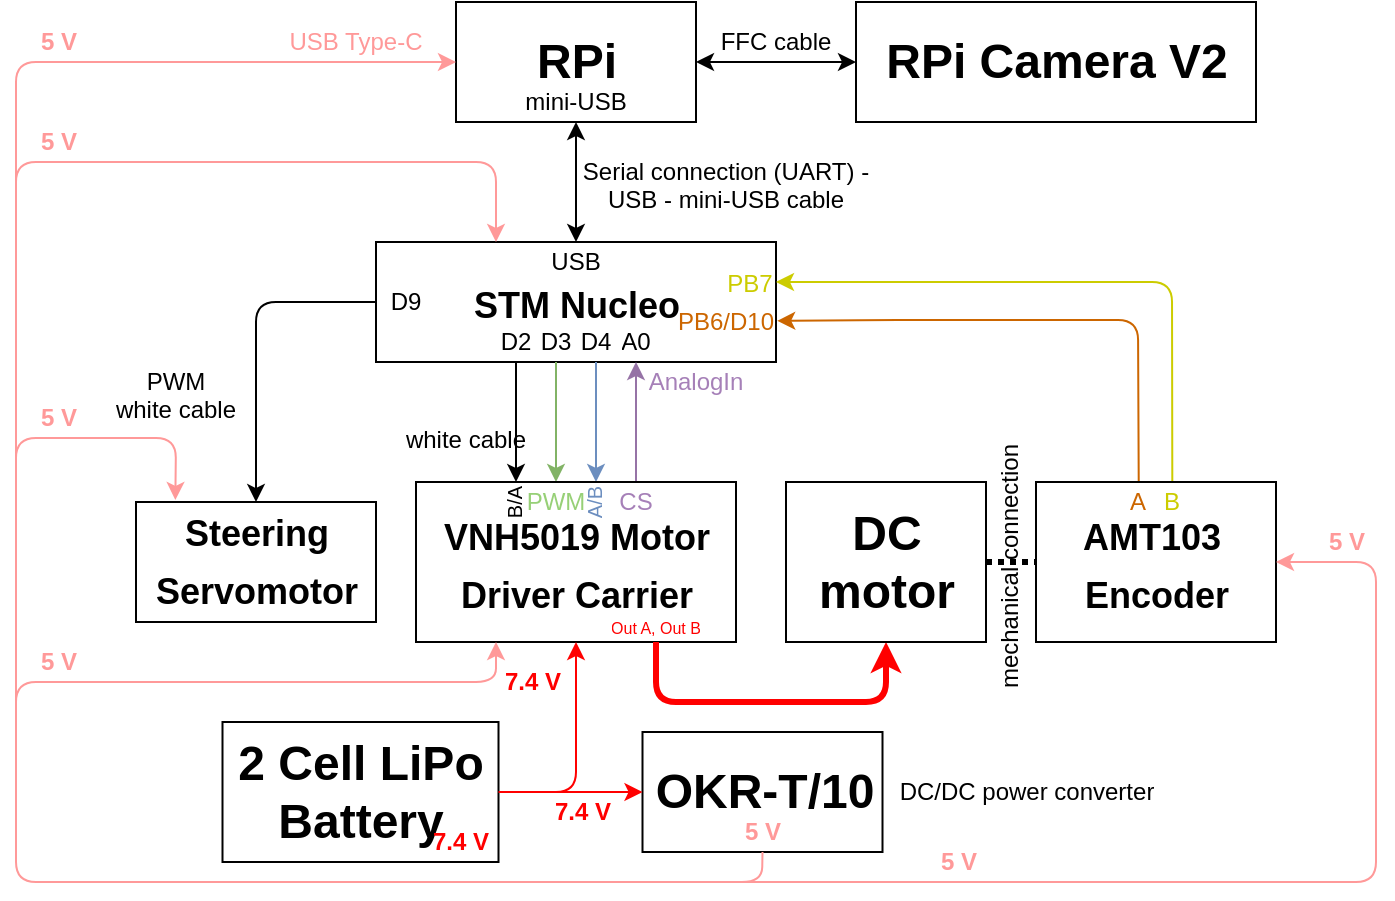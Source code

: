<mxfile type="device" version="12.2.3" pages="1"><diagram id="4rAaYGAfijBzFg9n9Rul" name="Page-1"><mxGraphModel grid="1" dx="1408" dy="737" gridSize="10" guides="1" tooltips="1" connect="1" arrows="1" fold="1" page="1" pageScale="1" pageWidth="1169" pageHeight="827" math="0" shadow="0"><root><mxCell id="0"/><mxCell id="1" parent="0"/><mxCell id="EYuSVxpWDqdNQG-m2AhY-163" value="" parent="1" vertex="1" style="group" connectable="0"><mxGeometry as="geometry" height="440" width="687" y="192" x="190"/></mxCell><mxCell id="EYuSVxpWDqdNQG-m2AhY-162" value="" parent="EYuSVxpWDqdNQG-m2AhY-163" vertex="1" style="group" connectable="0"><mxGeometry as="geometry" height="440" width="687"/></mxCell><mxCell id="EYuSVxpWDqdNQG-m2AhY-1" value="" parent="EYuSVxpWDqdNQG-m2AhY-162" vertex="1" style="rounded=0;whiteSpace=wrap;html=1;"><mxGeometry as="geometry" height="60" width="120" x="220"/></mxCell><mxCell id="EYuSVxpWDqdNQG-m2AhY-2" value="RPi" parent="EYuSVxpWDqdNQG-m2AhY-162" vertex="1" style="text;strokeColor=none;fillColor=none;html=1;fontSize=24;fontStyle=1;verticalAlign=middle;align=center;"><mxGeometry as="geometry" height="40" width="100" y="10" x="230"/></mxCell><mxCell id="EYuSVxpWDqdNQG-m2AhY-7" value="" parent="EYuSVxpWDqdNQG-m2AhY-162" style="endArrow=classic;startArrow=classic;html=1;exitX=0;exitY=0.5;exitDx=0;exitDy=0;entryX=1;entryY=0.5;entryDx=0;entryDy=0;" target="EYuSVxpWDqdNQG-m2AhY-1" source="EYuSVxpWDqdNQG-m2AhY-5" edge="1"><mxGeometry as="geometry" height="50" width="50" relative="1"><mxPoint as="sourcePoint" y="130" x="180"/><mxPoint as="targetPoint" y="80" x="230"/></mxGeometry></mxCell><UserObject id="EYuSVxpWDqdNQG-m2AhY-8" name="Variable" label="FFC cable" placeholders="1"><mxCell parent="EYuSVxpWDqdNQG-m2AhY-162" vertex="1" style="text;html=1;strokeColor=none;fillColor=none;align=center;verticalAlign=middle;whiteSpace=wrap;overflow=hidden;"><mxGeometry as="geometry" height="20" width="80" y="10" x="340"/></mxCell></UserObject><mxCell id="EYuSVxpWDqdNQG-m2AhY-9" value="" parent="EYuSVxpWDqdNQG-m2AhY-162" vertex="1" style="group" connectable="0"><mxGeometry as="geometry" height="60" width="200" x="420"/></mxCell><mxCell id="EYuSVxpWDqdNQG-m2AhY-5" value="" parent="EYuSVxpWDqdNQG-m2AhY-9" vertex="1" style="rounded=0;whiteSpace=wrap;html=1;"><mxGeometry as="geometry" height="60" width="200"/></mxCell><mxCell id="EYuSVxpWDqdNQG-m2AhY-6" value="RPi Camera V2" parent="EYuSVxpWDqdNQG-m2AhY-9" vertex="1" style="text;strokeColor=none;fillColor=none;html=1;fontSize=24;fontStyle=1;verticalAlign=middle;align=center;"><mxGeometry as="geometry" height="40" width="100" y="10" x="50"/></mxCell><mxCell id="EYuSVxpWDqdNQG-m2AhY-13" value="" parent="EYuSVxpWDqdNQG-m2AhY-162" vertex="1" style="group" connectable="0"><mxGeometry as="geometry" height="80" width="165" y="120" x="220"/></mxCell><mxCell id="EYuSVxpWDqdNQG-m2AhY-11" value="" parent="EYuSVxpWDqdNQG-m2AhY-13" vertex="1" style="rounded=0;whiteSpace=wrap;html=1;"><mxGeometry as="geometry" height="60" width="200" x="-40"/></mxCell><mxCell id="EYuSVxpWDqdNQG-m2AhY-12" value="&lt;font style=&quot;font-size: 18px&quot;&gt;STM Nucleo&lt;/font&gt;" parent="EYuSVxpWDqdNQG-m2AhY-13" vertex="1" style="text;strokeColor=none;fillColor=none;html=1;fontSize=24;fontStyle=1;verticalAlign=middle;align=center;"><mxGeometry as="geometry" height="40" width="100" y="10" x="10"/></mxCell><UserObject id="EYuSVxpWDqdNQG-m2AhY-22" name="Variable" label="USB" placeholders="1"><mxCell parent="EYuSVxpWDqdNQG-m2AhY-13" vertex="1" style="text;html=1;strokeColor=none;fillColor=none;align=center;verticalAlign=middle;whiteSpace=wrap;overflow=hidden;"><mxGeometry as="geometry" height="20" width="30" x="45"/></mxCell></UserObject><UserObject id="EYuSVxpWDqdNQG-m2AhY-25" name="Variable" label="D9" placeholders="1"><mxCell parent="EYuSVxpWDqdNQG-m2AhY-13" vertex="1" style="text;html=1;strokeColor=none;fillColor=none;align=center;verticalAlign=middle;whiteSpace=wrap;overflow=hidden;"><mxGeometry as="geometry" height="20" width="30" y="20" x="-40"/></mxCell></UserObject><mxCell id="EYuSVxpWDqdNQG-m2AhY-50" value="" parent="EYuSVxpWDqdNQG-m2AhY-13" vertex="1" style="group" connectable="0"><mxGeometry as="geometry" height="20" width="90" y="40" x="15"/></mxCell><UserObject id="EYuSVxpWDqdNQG-m2AhY-37" name="Variable" label="D2" placeholders="1"><mxCell parent="EYuSVxpWDqdNQG-m2AhY-50" vertex="1" style="text;html=1;strokeColor=none;fillColor=none;align=center;verticalAlign=middle;whiteSpace=wrap;overflow=hidden;"><mxGeometry as="geometry" height="20" width="30"/></mxCell></UserObject><UserObject id="EYuSVxpWDqdNQG-m2AhY-39" name="Variable" label="D4" placeholders="1"><mxCell parent="EYuSVxpWDqdNQG-m2AhY-50" vertex="1" style="text;html=1;strokeColor=none;fillColor=none;align=center;verticalAlign=middle;whiteSpace=wrap;overflow=hidden;"><mxGeometry as="geometry" height="20" width="30" x="40"/></mxCell></UserObject><UserObject id="EYuSVxpWDqdNQG-m2AhY-43" name="Variable" label="D3" placeholders="1"><mxCell parent="EYuSVxpWDqdNQG-m2AhY-50" vertex="1" style="text;html=1;strokeColor=none;fillColor=none;align=center;verticalAlign=middle;whiteSpace=wrap;overflow=hidden;"><mxGeometry as="geometry" height="20" width="30" x="20"/></mxCell></UserObject><UserObject id="EYuSVxpWDqdNQG-m2AhY-48" name="Variable" label="A0" placeholders="1"><mxCell parent="EYuSVxpWDqdNQG-m2AhY-50" vertex="1" style="text;html=1;strokeColor=none;fillColor=none;align=center;verticalAlign=middle;whiteSpace=wrap;overflow=hidden;"><mxGeometry as="geometry" height="20" width="30" x="60"/></mxCell></UserObject><UserObject id="EYuSVxpWDqdNQG-m2AhY-56" name="Variable" label="&lt;font color=&quot;#a680b8&quot;&gt;AnalogIn&lt;/font&gt;" placeholders="1"><mxCell parent="EYuSVxpWDqdNQG-m2AhY-13" vertex="1" style="text;html=1;strokeColor=none;fillColor=none;align=center;verticalAlign=middle;whiteSpace=wrap;overflow=hidden;"><mxGeometry as="geometry" height="20" width="60" y="60" x="90"/></mxCell></UserObject><UserObject id="EYuSVxpWDqdNQG-m2AhY-75" name="Variable" label="&lt;font color=&quot;#cccc00&quot;&gt;PB7&lt;/font&gt;" placeholders="1"><mxCell parent="EYuSVxpWDqdNQG-m2AhY-13" vertex="1" style="text;html=1;strokeColor=none;fillColor=none;align=center;verticalAlign=middle;whiteSpace=wrap;overflow=hidden;"><mxGeometry as="geometry" height="18" width="30" y="11" x="132"/></mxCell></UserObject><UserObject id="EYuSVxpWDqdNQG-m2AhY-76" name="Variable" label="&lt;font color=&quot;#cc6600&quot;&gt;PB6/D10&lt;/font&gt;" placeholders="1"><mxCell parent="EYuSVxpWDqdNQG-m2AhY-13" vertex="1" style="text;html=1;strokeColor=none;fillColor=none;align=center;verticalAlign=middle;whiteSpace=wrap;overflow=hidden;"><mxGeometry as="geometry" height="18" width="60" y="30" x="105"/></mxCell></UserObject><mxCell id="EYuSVxpWDqdNQG-m2AhY-14" value="" parent="EYuSVxpWDqdNQG-m2AhY-162" style="endArrow=classic;startArrow=classic;html=1;entryX=0.5;entryY=1;entryDx=0;entryDy=0;exitX=0.5;exitY=0;exitDx=0;exitDy=0;" target="EYuSVxpWDqdNQG-m2AhY-1" source="EYuSVxpWDqdNQG-m2AhY-11" edge="1"><mxGeometry as="geometry" height="50" width="50" relative="1"><mxPoint as="sourcePoint" y="250" x="220"/><mxPoint as="targetPoint" y="200" x="270"/></mxGeometry></mxCell><UserObject id="EYuSVxpWDqdNQG-m2AhY-15" name="Variable" label="Serial connection (UART) - USB - mini-USB cable" placeholders="1"><mxCell parent="EYuSVxpWDqdNQG-m2AhY-162" vertex="1" style="text;html=1;strokeColor=none;fillColor=none;align=center;verticalAlign=middle;whiteSpace=wrap;overflow=hidden;"><mxGeometry as="geometry" height="30" width="150" y="75" x="280"/></mxCell></UserObject><UserObject id="EYuSVxpWDqdNQG-m2AhY-19" name="Variable" label="mini-USB" placeholders="1"><mxCell parent="EYuSVxpWDqdNQG-m2AhY-162" vertex="1" style="text;html=1;strokeColor=none;fillColor=none;align=center;verticalAlign=middle;whiteSpace=wrap;overflow=hidden;"><mxGeometry as="geometry" height="20" width="60" y="40" x="250"/></mxCell></UserObject><mxCell id="EYuSVxpWDqdNQG-m2AhY-23" value="" parent="EYuSVxpWDqdNQG-m2AhY-162" style="endArrow=classic;html=1;exitX=0;exitY=0.5;exitDx=0;exitDy=0;entryX=0.5;entryY=0;entryDx=0;entryDy=0;" target="EYuSVxpWDqdNQG-m2AhY-16" source="EYuSVxpWDqdNQG-m2AhY-11" edge="1"><mxGeometry as="geometry" height="50" width="50" relative="1"><mxPoint as="sourcePoint" y="370" x="60"/><mxPoint as="targetPoint" y="320" x="110"/><Array as="points"><mxPoint y="150" x="120"/></Array></mxGeometry></mxCell><UserObject id="EYuSVxpWDqdNQG-m2AhY-24" name="Variable" label="PWM&lt;br&gt;white cable" placeholders="1"><mxCell parent="EYuSVxpWDqdNQG-m2AhY-162" vertex="1" style="text;html=1;strokeColor=none;fillColor=none;align=center;verticalAlign=middle;whiteSpace=wrap;overflow=hidden;"><mxGeometry as="geometry" height="30" width="80" y="180" x="40"/></mxCell></UserObject><mxCell id="EYuSVxpWDqdNQG-m2AhY-29" value="" parent="EYuSVxpWDqdNQG-m2AhY-162" style="endArrow=classic;html=1;" edge="1"><mxGeometry as="geometry" height="50" width="50" relative="1"><mxPoint as="sourcePoint" y="180" x="250"/><mxPoint as="targetPoint" y="240" x="250"/></mxGeometry></mxCell><mxCell id="EYuSVxpWDqdNQG-m2AhY-30" value="" parent="EYuSVxpWDqdNQG-m2AhY-162" style="endArrow=classic;html=1;fillColor=#d5e8d4;strokeColor=#82b366;" edge="1"><mxGeometry as="geometry" height="50" width="50" relative="1"><mxPoint as="sourcePoint" y="180" x="270"/><mxPoint as="targetPoint" y="240" x="270"/></mxGeometry></mxCell><mxCell id="EYuSVxpWDqdNQG-m2AhY-31" value="" parent="EYuSVxpWDqdNQG-m2AhY-162" style="endArrow=classic;html=1;fillColor=#dae8fc;strokeColor=#6C8EBF;" edge="1"><mxGeometry as="geometry" height="50" width="50" relative="1"><mxPoint as="sourcePoint" y="180" x="290"/><mxPoint as="targetPoint" y="240" x="290"/></mxGeometry></mxCell><mxCell id="EYuSVxpWDqdNQG-m2AhY-32" value="" parent="EYuSVxpWDqdNQG-m2AhY-162" style="endArrow=classic;html=1;fillColor=#e1d5e7;strokeColor=#9673a6;" edge="1"><mxGeometry as="geometry" height="50" width="50" relative="1"><mxPoint as="sourcePoint" y="240" x="310"/><mxPoint as="targetPoint" y="180" x="310"/></mxGeometry></mxCell><UserObject id="EYuSVxpWDqdNQG-m2AhY-61" name="Variable" label="&lt;font color=&quot;#ff9999&quot;&gt;USB Type-C&lt;/font&gt;" placeholders="1"><mxCell parent="EYuSVxpWDqdNQG-m2AhY-162" vertex="1" style="text;html=1;strokeColor=none;fillColor=none;align=center;verticalAlign=middle;whiteSpace=wrap;overflow=hidden;"><mxGeometry as="geometry" height="20" width="90" y="10" x="125"/></mxCell></UserObject><mxCell id="EYuSVxpWDqdNQG-m2AhY-72" value="" parent="EYuSVxpWDqdNQG-m2AhY-162" style="endArrow=classic;html=1;strokeColor=#CC6600;exitX=0.428;exitY=-0.003;exitDx=0;exitDy=0;entryX=1.003;entryY=0.657;entryDx=0;entryDy=0;entryPerimeter=0;exitPerimeter=0;" target="EYuSVxpWDqdNQG-m2AhY-11" source="EYuSVxpWDqdNQG-m2AhY-62" edge="1"><mxGeometry as="geometry" height="50" width="50" relative="1"><mxPoint as="sourcePoint" y="250" x="450"/><mxPoint as="targetPoint" y="160" x="390"/><Array as="points"><mxPoint y="159" x="561"/><mxPoint y="159" x="431"/></Array></mxGeometry></mxCell><mxCell id="EYuSVxpWDqdNQG-m2AhY-73" value="" parent="EYuSVxpWDqdNQG-m2AhY-162" style="endArrow=classic;html=1;strokeColor=#CCCC00;entryX=1;entryY=0.5;entryDx=0;entryDy=0;exitX=0.568;exitY=0.001;exitDx=0;exitDy=0;exitPerimeter=0;" source="EYuSVxpWDqdNQG-m2AhY-62" edge="1"><mxGeometry as="geometry" height="50" width="50" relative="1"><mxPoint as="sourcePoint" y="239" x="448"/><mxPoint as="targetPoint" y="140" x="380"/><Array as="points"><mxPoint y="140" x="578"/><mxPoint y="140" x="448"/></Array></mxGeometry></mxCell><mxCell id="EYuSVxpWDqdNQG-m2AhY-16" value="" parent="EYuSVxpWDqdNQG-m2AhY-162" vertex="1" style="rounded=0;whiteSpace=wrap;html=1;"><mxGeometry as="geometry" height="60" width="120" y="250" x="60.0"/></mxCell><mxCell id="EYuSVxpWDqdNQG-m2AhY-17" value="&lt;font style=&quot;font-size: 18px&quot;&gt;Steering&lt;br&gt;Servomotor&lt;/font&gt;" parent="EYuSVxpWDqdNQG-m2AhY-162" vertex="1" style="text;strokeColor=none;fillColor=none;html=1;fontSize=24;fontStyle=1;verticalAlign=middle;align=center;"><mxGeometry as="geometry" height="40" width="100" y="258" x="70.0"/></mxCell><mxCell id="EYuSVxpWDqdNQG-m2AhY-26" value="" parent="EYuSVxpWDqdNQG-m2AhY-162" vertex="1" style="rounded=0;whiteSpace=wrap;html=1;"><mxGeometry as="geometry" height="80" width="160" y="240" x="200.0"/></mxCell><mxCell id="EYuSVxpWDqdNQG-m2AhY-28" value="&lt;font style=&quot;font-size: 18px&quot;&gt;VNH5019 Motor&lt;br&gt;Driver Carrier&lt;/font&gt;" parent="EYuSVxpWDqdNQG-m2AhY-162" vertex="1" style="text;strokeColor=none;fillColor=none;html=1;fontSize=24;fontStyle=1;verticalAlign=middle;align=center;"><mxGeometry as="geometry" height="40" width="100" y="260" x="230.0"/></mxCell><UserObject id="EYuSVxpWDqdNQG-m2AhY-51" name="Variable" label="&lt;font color=&quot;#97d077&quot;&gt;PWM&lt;/font&gt;" placeholders="1"><mxCell parent="EYuSVxpWDqdNQG-m2AhY-162" vertex="1" style="text;html=1;strokeColor=none;fillColor=none;align=center;verticalAlign=middle;whiteSpace=wrap;overflow=hidden;"><mxGeometry as="geometry" height="20" width="40" y="240" x="250.0"/></mxCell></UserObject><UserObject id="EYuSVxpWDqdNQG-m2AhY-55" name="Variable" label="&lt;font color=&quot;#6c8ebf&quot; style=&quot;font-size: 10px&quot;&gt;A/B&lt;/font&gt;" placeholders="1"><mxCell parent="EYuSVxpWDqdNQG-m2AhY-162" vertex="1" style="text;html=1;strokeColor=none;fillColor=none;align=center;verticalAlign=middle;whiteSpace=wrap;overflow=hidden;rotation=-90;"><mxGeometry as="geometry" height="22" width="20" y="239" x="279.0"/></mxCell></UserObject><UserObject id="EYuSVxpWDqdNQG-m2AhY-58" name="Variable" label="&lt;font style=&quot;font-size: 10px&quot;&gt;B/A&lt;/font&gt;" placeholders="1"><mxCell parent="EYuSVxpWDqdNQG-m2AhY-162" vertex="1" style="text;html=1;strokeColor=none;fillColor=none;align=center;verticalAlign=middle;whiteSpace=wrap;overflow=hidden;rotation=-90;"><mxGeometry as="geometry" height="24" width="20" y="238" x="239.0"/></mxCell></UserObject><UserObject id="EYuSVxpWDqdNQG-m2AhY-60" name="Variable" label="&lt;font color=&quot;#a680b8&quot;&gt;CS&lt;/font&gt;" placeholders="1"><mxCell parent="EYuSVxpWDqdNQG-m2AhY-162" vertex="1" style="text;html=1;strokeColor=none;fillColor=none;align=center;verticalAlign=middle;whiteSpace=wrap;overflow=hidden;"><mxGeometry as="geometry" height="18" width="20" y="240" x="300.0"/></mxCell></UserObject><mxCell id="EYuSVxpWDqdNQG-m2AhY-65" value="" parent="EYuSVxpWDqdNQG-m2AhY-162" vertex="1" style="group" connectable="0"><mxGeometry as="geometry" height="80" width="120" y="240" x="510.0"/></mxCell><mxCell id="EYuSVxpWDqdNQG-m2AhY-62" value="" parent="EYuSVxpWDqdNQG-m2AhY-65" vertex="1" style="rounded=0;whiteSpace=wrap;html=1;"><mxGeometry as="geometry" height="80" width="120"/></mxCell><mxCell id="EYuSVxpWDqdNQG-m2AhY-63" value="&lt;font style=&quot;font-size: 18px&quot;&gt;AMT103&amp;nbsp;&lt;br&gt;Encoder&lt;/font&gt;" parent="EYuSVxpWDqdNQG-m2AhY-65" vertex="1" style="text;strokeColor=none;fillColor=none;html=1;fontSize=24;fontStyle=1;verticalAlign=middle;align=center;"><mxGeometry as="geometry" height="40" width="100" y="20" x="10"/></mxCell><UserObject id="EYuSVxpWDqdNQG-m2AhY-74" name="Variable" label="&lt;font color=&quot;#cccc00&quot;&gt;B&lt;/font&gt;" placeholders="1"><mxCell parent="EYuSVxpWDqdNQG-m2AhY-65" vertex="1" style="text;html=1;strokeColor=none;fillColor=none;align=center;verticalAlign=middle;whiteSpace=wrap;overflow=hidden;"><mxGeometry as="geometry" height="18" width="20" x="58"/></mxCell></UserObject><UserObject id="EYuSVxpWDqdNQG-m2AhY-77" name="Variable" label="&lt;font color=&quot;#cc6600&quot;&gt;A&lt;/font&gt;" placeholders="1"><mxCell parent="EYuSVxpWDqdNQG-m2AhY-65" vertex="1" style="text;html=1;strokeColor=none;fillColor=none;align=center;verticalAlign=middle;whiteSpace=wrap;overflow=hidden;"><mxGeometry as="geometry" height="18" width="20" x="41"/></mxCell></UserObject><mxCell id="EYuSVxpWDqdNQG-m2AhY-109" value="" parent="EYuSVxpWDqdNQG-m2AhY-162" style="endArrow=classic;html=1;strokeColor=#FF0000;exitX=1;exitY=0.5;exitDx=0;exitDy=0;entryX=0.5;entryY=1;entryDx=0;entryDy=0;" target="EYuSVxpWDqdNQG-m2AhY-26" source="EYuSVxpWDqdNQG-m2AhY-83" edge="1"><mxGeometry as="geometry" height="50" width="50" relative="1"><mxPoint as="sourcePoint" y="500" x="40"/><mxPoint as="targetPoint" y="450" x="90"/><Array as="points"><mxPoint y="395" x="280"/></Array></mxGeometry></mxCell><mxCell id="EYuSVxpWDqdNQG-m2AhY-110" value="" parent="EYuSVxpWDqdNQG-m2AhY-162" style="endArrow=classic;html=1;strokeColor=#FF0000;entryX=0.5;entryY=1;entryDx=0;entryDy=0;exitX=0.75;exitY=1;exitDx=0;exitDy=0;fontStyle=1;strokeWidth=3;" target="EYuSVxpWDqdNQG-m2AhY-142" source="EYuSVxpWDqdNQG-m2AhY-26" edge="1"><mxGeometry as="geometry" height="50" width="50" relative="1"><mxPoint as="sourcePoint" y="350" x="280"/><mxPoint as="targetPoint" y="320" x="570.0"/><Array as="points"><mxPoint y="350" x="320"/><mxPoint y="350" x="435"/></Array></mxGeometry></mxCell><mxCell id="EYuSVxpWDqdNQG-m2AhY-90" value="" parent="EYuSVxpWDqdNQG-m2AhY-162" vertex="1" style="group;container=1;" connectable="0"><mxGeometry as="geometry" height="60" width="263.5" y="365" x="313.25"/></mxCell><mxCell id="EYuSVxpWDqdNQG-m2AhY-86" value="" parent="EYuSVxpWDqdNQG-m2AhY-90" vertex="1" style="group" connectable="0"><mxGeometry as="geometry" height="60" width="263.5"/></mxCell><mxCell id="EYuSVxpWDqdNQG-m2AhY-79" value="" parent="EYuSVxpWDqdNQG-m2AhY-86" vertex="1" style="rounded=0;whiteSpace=wrap;html=1;"><mxGeometry as="geometry" height="60" width="120"/></mxCell><mxCell id="EYuSVxpWDqdNQG-m2AhY-81" value="OKR-T/10" parent="EYuSVxpWDqdNQG-m2AhY-86" vertex="1" style="text;strokeColor=none;fillColor=none;html=1;fontSize=24;fontStyle=1;verticalAlign=middle;align=center;"><mxGeometry as="geometry" height="40" width="100" y="10" x="11"/></mxCell><UserObject id="EYuSVxpWDqdNQG-m2AhY-82" name="Variable" label="DC/DC power converter" placeholders="1"><mxCell parent="EYuSVxpWDqdNQG-m2AhY-86" vertex="1" style="text;html=1;strokeColor=none;fillColor=none;align=center;verticalAlign=middle;whiteSpace=wrap;overflow=hidden;"><mxGeometry as="geometry" height="20" width="143" y="20" x="120.5"/></mxCell></UserObject><UserObject id="EYuSVxpWDqdNQG-m2AhY-161" name="Variable" label="&lt;font color=&quot;#ff9999&quot;&gt;5 V&lt;/font&gt;" placeholders="1"><mxCell parent="EYuSVxpWDqdNQG-m2AhY-86" vertex="1" style="text;html=1;strokeColor=none;fillColor=none;align=center;verticalAlign=middle;whiteSpace=wrap;overflow=hidden;fontStyle=1"><mxGeometry as="geometry" height="20" width="43" y="40" x="38.75"/></mxCell></UserObject><mxCell id="EYuSVxpWDqdNQG-m2AhY-91" value="" parent="EYuSVxpWDqdNQG-m2AhY-162" vertex="1" style="group" connectable="0"><mxGeometry as="geometry" height="70" width="140.75" y="360" x="103.25"/></mxCell><mxCell id="EYuSVxpWDqdNQG-m2AhY-85" value="" parent="EYuSVxpWDqdNQG-m2AhY-91" vertex="1" style="group" connectable="0"><mxGeometry as="geometry" height="70" width="140.75"/></mxCell><mxCell id="EYuSVxpWDqdNQG-m2AhY-83" value="" parent="EYuSVxpWDqdNQG-m2AhY-85" vertex="1" style="rounded=0;whiteSpace=wrap;html=1;"><mxGeometry as="geometry" height="70" width="138"/></mxCell><mxCell id="EYuSVxpWDqdNQG-m2AhY-84" value="2 Cell LiPo&lt;br&gt;Battery" parent="EYuSVxpWDqdNQG-m2AhY-85" vertex="1" style="text;strokeColor=none;fillColor=none;html=1;fontSize=24;fontStyle=1;verticalAlign=middle;align=center;"><mxGeometry as="geometry" height="40" width="100" y="15" x="19"/></mxCell><UserObject id="EYuSVxpWDqdNQG-m2AhY-95" name="Variable" label="&lt;font color=&quot;#ff0000&quot;&gt;7.4 V&lt;/font&gt;" placeholders="1"><mxCell parent="EYuSVxpWDqdNQG-m2AhY-85" vertex="1" style="text;html=1;strokeColor=none;fillColor=none;align=center;verticalAlign=middle;whiteSpace=wrap;overflow=hidden;fontStyle=1"><mxGeometry as="geometry" height="20" width="43" y="50" x="97.75"/></mxCell></UserObject><UserObject id="EYuSVxpWDqdNQG-m2AhY-111" name="Variable" label="&lt;font color=&quot;#ff0000&quot;&gt;7.4 V&lt;/font&gt;" placeholders="1"><mxCell parent="EYuSVxpWDqdNQG-m2AhY-162" vertex="1" style="text;html=1;strokeColor=none;fillColor=none;align=center;verticalAlign=middle;whiteSpace=wrap;overflow=hidden;fontStyle=1"><mxGeometry as="geometry" height="20" width="43" y="330" x="237"/></mxCell></UserObject><mxCell id="EYuSVxpWDqdNQG-m2AhY-118" value="" parent="EYuSVxpWDqdNQG-m2AhY-162" style="endArrow=classic;html=1;strokeColor=#FF0000;entryX=0;entryY=0.5;entryDx=0;entryDy=0;exitX=1;exitY=0.5;exitDx=0;exitDy=0;" target="EYuSVxpWDqdNQG-m2AhY-79" source="EYuSVxpWDqdNQG-m2AhY-83" edge="1"><mxGeometry as="geometry" height="50" width="50" relative="1"><mxPoint as="sourcePoint" y="390" x="240"/><mxPoint as="targetPoint" y="330" x="290.0"/><Array as="points"/></mxGeometry></mxCell><UserObject id="EYuSVxpWDqdNQG-m2AhY-119" name="Variable" label="&lt;font color=&quot;#ff0000&quot;&gt;7.4 V&lt;/font&gt;" placeholders="1"><mxCell parent="EYuSVxpWDqdNQG-m2AhY-162" vertex="1" style="text;html=1;strokeColor=none;fillColor=none;align=center;verticalAlign=middle;whiteSpace=wrap;overflow=hidden;fontStyle=1"><mxGeometry as="geometry" height="20" width="43" y="395" x="261.5"/></mxCell></UserObject><mxCell id="EYuSVxpWDqdNQG-m2AhY-126" value="" parent="EYuSVxpWDqdNQG-m2AhY-162" style="endArrow=classic;html=1;strokeColor=#FF9999;exitX=0.5;exitY=1;exitDx=0;exitDy=0;entryX=0;entryY=0.5;entryDx=0;entryDy=0;fillColor=#f8cecc;" target="EYuSVxpWDqdNQG-m2AhY-1" source="EYuSVxpWDqdNQG-m2AhY-79" edge="1"><mxGeometry as="geometry" height="50" width="50" relative="1"><mxPoint as="sourcePoint" y="500" x="40"/><mxPoint as="targetPoint" y="20"/><Array as="points"><mxPoint y="440" x="373"/><mxPoint y="440"/><mxPoint y="30"/></Array></mxGeometry></mxCell><mxCell id="EYuSVxpWDqdNQG-m2AhY-127" value="" parent="EYuSVxpWDqdNQG-m2AhY-162" style="endArrow=classic;html=1;strokeColor=#FF9999;fillColor=#f8cecc;" edge="1"><mxGeometry as="geometry" height="50" width="50" relative="1"><mxPoint as="sourcePoint" y="160"/><mxPoint as="targetPoint" y="120" x="240"/><Array as="points"><mxPoint y="80"/><mxPoint y="80" x="50"/><mxPoint y="80" x="240"/></Array></mxGeometry></mxCell><mxCell id="EYuSVxpWDqdNQG-m2AhY-129" value="" parent="EYuSVxpWDqdNQG-m2AhY-162" style="endArrow=classic;html=1;strokeColor=#FF9999;fillColor=#f8cecc;entryX=0.164;entryY=-0.017;entryDx=0;entryDy=0;entryPerimeter=0;" target="EYuSVxpWDqdNQG-m2AhY-16" edge="1"><mxGeometry as="geometry" height="50" width="50" relative="1"><mxPoint as="sourcePoint" y="298"/><mxPoint as="targetPoint" y="258" x="240"/><Array as="points"><mxPoint y="218"/><mxPoint y="218" x="50"/><mxPoint y="218" x="80"/></Array></mxGeometry></mxCell><mxCell id="EYuSVxpWDqdNQG-m2AhY-130" value="" parent="EYuSVxpWDqdNQG-m2AhY-162" style="endArrow=classic;html=1;strokeColor=#FF9999;fillColor=#f8cecc;entryX=0.25;entryY=1;entryDx=0;entryDy=0;" target="EYuSVxpWDqdNQG-m2AhY-26" edge="1"><mxGeometry as="geometry" height="50" width="50" relative="1"><mxPoint as="sourcePoint" y="420"/><mxPoint as="targetPoint" y="370.98" x="79.68"/><Array as="points"><mxPoint y="340"/><mxPoint y="340" x="50"/><mxPoint y="340" x="240"/></Array></mxGeometry></mxCell><mxCell id="EYuSVxpWDqdNQG-m2AhY-131" value="" parent="EYuSVxpWDqdNQG-m2AhY-162" style="endArrow=classic;html=1;strokeColor=#FF9999;fillColor=#f8cecc;entryX=1;entryY=0.5;entryDx=0;entryDy=0;" target="EYuSVxpWDqdNQG-m2AhY-62" edge="1"><mxGeometry as="geometry" height="50" width="50" relative="1"><mxPoint as="sourcePoint" y="440" x="360"/><mxPoint as="targetPoint" y="160" x="480"/><Array as="points"><mxPoint y="440" x="680"/><mxPoint y="280" x="680"/><mxPoint y="280" x="660"/></Array></mxGeometry></mxCell><UserObject id="EYuSVxpWDqdNQG-m2AhY-132" name="Variable" label="&lt;font color=&quot;#ff9999&quot;&gt;5 V&lt;/font&gt;" placeholders="1"><mxCell parent="EYuSVxpWDqdNQG-m2AhY-162" vertex="1" style="text;html=1;strokeColor=none;fillColor=none;align=center;verticalAlign=middle;whiteSpace=wrap;overflow=hidden;fontStyle=1"><mxGeometry as="geometry" height="20" width="43" y="260" x="644"/></mxCell></UserObject><UserObject id="EYuSVxpWDqdNQG-m2AhY-134" name="Variable" label="&lt;font color=&quot;#ff9999&quot;&gt;5 V&lt;/font&gt;" placeholders="1"><mxCell parent="EYuSVxpWDqdNQG-m2AhY-162" vertex="1" style="text;html=1;strokeColor=none;fillColor=none;align=center;verticalAlign=middle;whiteSpace=wrap;overflow=hidden;fontStyle=1"><mxGeometry as="geometry" height="20" width="43" y="420" x="450"/></mxCell></UserObject><UserObject id="EYuSVxpWDqdNQG-m2AhY-136" name="Variable" label="&lt;font color=&quot;#ff9999&quot;&gt;5 V&lt;/font&gt;" placeholders="1"><mxCell parent="EYuSVxpWDqdNQG-m2AhY-162" vertex="1" style="text;html=1;strokeColor=none;fillColor=none;align=center;verticalAlign=middle;whiteSpace=wrap;overflow=hidden;fontStyle=1"><mxGeometry as="geometry" height="20" width="43" y="320"/></mxCell></UserObject><UserObject id="EYuSVxpWDqdNQG-m2AhY-137" name="Variable" label="&lt;font color=&quot;#ff9999&quot;&gt;5 V&lt;/font&gt;" placeholders="1"><mxCell parent="EYuSVxpWDqdNQG-m2AhY-162" vertex="1" style="text;html=1;strokeColor=none;fillColor=none;align=center;verticalAlign=middle;whiteSpace=wrap;overflow=hidden;fontStyle=1"><mxGeometry as="geometry" height="20" width="43" y="198"/></mxCell></UserObject><UserObject id="EYuSVxpWDqdNQG-m2AhY-139" name="Variable" label="&lt;font color=&quot;#ff9999&quot;&gt;5 V&lt;/font&gt;" placeholders="1"><mxCell parent="EYuSVxpWDqdNQG-m2AhY-162" vertex="1" style="text;html=1;strokeColor=none;fillColor=none;align=center;verticalAlign=middle;whiteSpace=wrap;overflow=hidden;fontStyle=1"><mxGeometry as="geometry" height="20" width="43" y="60"/></mxCell></UserObject><UserObject id="EYuSVxpWDqdNQG-m2AhY-140" name="Variable" label="&lt;font color=&quot;#ff9999&quot;&gt;5 V&lt;/font&gt;" placeholders="1"><mxCell parent="EYuSVxpWDqdNQG-m2AhY-162" vertex="1" style="text;html=1;strokeColor=none;fillColor=none;align=center;verticalAlign=middle;whiteSpace=wrap;overflow=hidden;fontStyle=1"><mxGeometry as="geometry" height="20" width="43" y="10"/></mxCell></UserObject><mxCell id="EYuSVxpWDqdNQG-m2AhY-141" value="" parent="EYuSVxpWDqdNQG-m2AhY-162" vertex="1" style="group" connectable="0"><mxGeometry as="geometry" height="80" width="100" y="240" x="385.0"/></mxCell><mxCell id="EYuSVxpWDqdNQG-m2AhY-142" value="" parent="EYuSVxpWDqdNQG-m2AhY-141" vertex="1" style="rounded=0;whiteSpace=wrap;html=1;"><mxGeometry as="geometry" height="80" width="100"/></mxCell><mxCell id="EYuSVxpWDqdNQG-m2AhY-143" value="" parent="EYuSVxpWDqdNQG-m2AhY-141" vertex="1" style="group" connectable="0"><mxGeometry as="geometry" height="80" width="100"/></mxCell><mxCell id="EYuSVxpWDqdNQG-m2AhY-144" value="DC&lt;br&gt;motor" parent="EYuSVxpWDqdNQG-m2AhY-143" vertex="1" style="text;strokeColor=none;fillColor=none;html=1;fontSize=24;fontStyle=1;verticalAlign=middle;align=center;"><mxGeometry as="geometry" height="40" width="83.333" y="20" x="8.333"/></mxCell><UserObject id="EYuSVxpWDqdNQG-m2AhY-153" name="Variable" label="&lt;font color=&quot;#ff0000&quot; style=&quot;font-size: 8px&quot;&gt;Out A, Out B&lt;/font&gt;" placeholders="1"><mxCell parent="EYuSVxpWDqdNQG-m2AhY-162" vertex="1" style="text;html=1;strokeColor=none;fillColor=none;align=center;verticalAlign=middle;whiteSpace=wrap;overflow=hidden;"><mxGeometry as="geometry" height="18" width="80" y="302" x="280"/></mxCell></UserObject><mxCell id="EYuSVxpWDqdNQG-m2AhY-154" value="" parent="EYuSVxpWDqdNQG-m2AhY-162" style="endArrow=none;dashed=1;html=1;strokeColor=#000000;strokeWidth=3;entryX=0;entryY=0.5;entryDx=0;entryDy=0;exitX=1;exitY=0.5;exitDx=0;exitDy=0;dashPattern=1 1;" target="EYuSVxpWDqdNQG-m2AhY-62" source="EYuSVxpWDqdNQG-m2AhY-142" edge="1"><mxGeometry as="geometry" height="50" width="50" relative="1"><mxPoint as="sourcePoint" y="370" x="460"/><mxPoint as="targetPoint" y="470" x="140"/></mxGeometry></mxCell><UserObject id="EYuSVxpWDqdNQG-m2AhY-157" name="Variable" label="mechanical connection" placeholders="1"><mxCell parent="EYuSVxpWDqdNQG-m2AhY-162" vertex="1" style="text;html=1;strokeColor=none;fillColor=none;align=center;verticalAlign=middle;whiteSpace=wrap;overflow=hidden;rotation=-90;"><mxGeometry as="geometry" height="20" width="140" y="272" x="427"/></mxCell></UserObject><UserObject id="EYuSVxpWDqdNQG-m2AhY-160" name="Variable" label="white cable" placeholders="1"><mxCell parent="EYuSVxpWDqdNQG-m2AhY-162" vertex="1" style="text;html=1;strokeColor=none;fillColor=none;align=center;verticalAlign=middle;whiteSpace=wrap;overflow=hidden;"><mxGeometry as="geometry" height="20" width="70" y="209" x="190"/></mxCell></UserObject></root></mxGraphModel></diagram></mxfile>